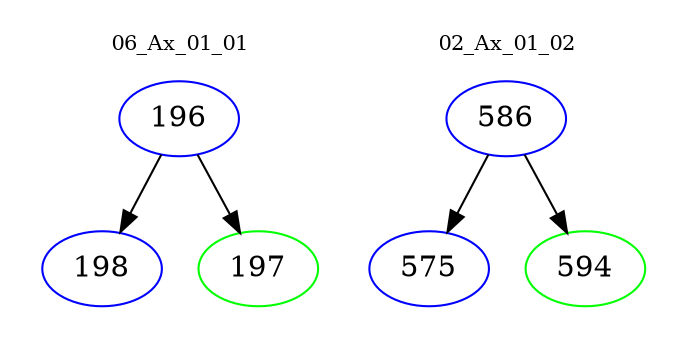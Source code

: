 digraph{
subgraph cluster_0 {
color = white
label = "06_Ax_01_01";
fontsize=10;
T0_196 [label="196", color="blue"]
T0_196 -> T0_198 [color="black"]
T0_198 [label="198", color="blue"]
T0_196 -> T0_197 [color="black"]
T0_197 [label="197", color="green"]
}
subgraph cluster_1 {
color = white
label = "02_Ax_01_02";
fontsize=10;
T1_586 [label="586", color="blue"]
T1_586 -> T1_575 [color="black"]
T1_575 [label="575", color="blue"]
T1_586 -> T1_594 [color="black"]
T1_594 [label="594", color="green"]
}
}
